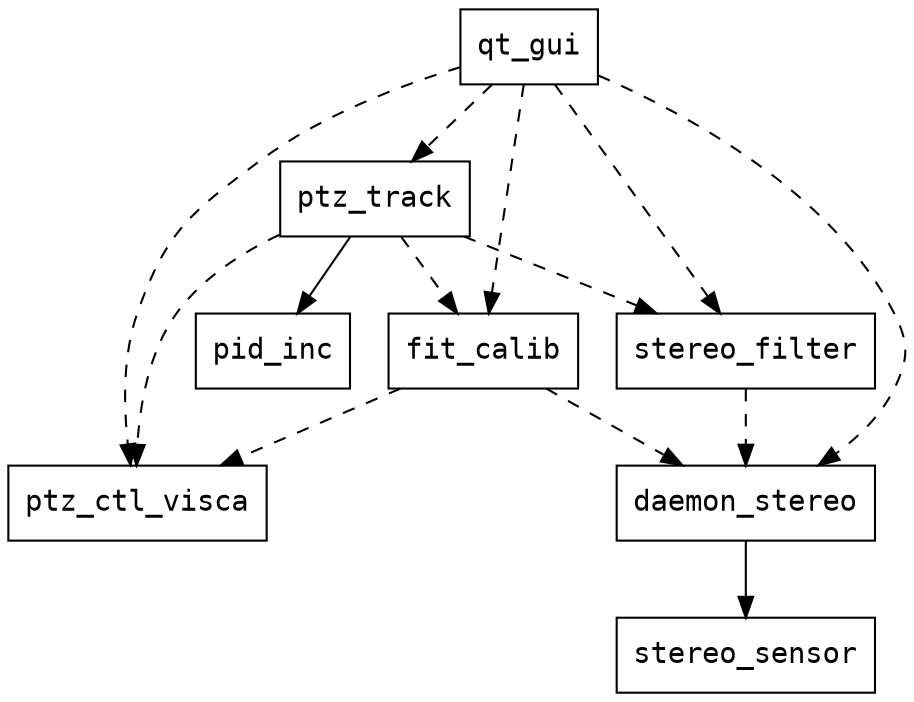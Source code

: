 digraph class {
	node [shape = "record", fontname = "Consolas"] 
	edge [arrowhead = "empty", fontname = "Consolas"]
	

	ptz_ctl_visca [label = "{ptz_ctl_visca}"] 
	

	stereo_sensor [label = "{stereo_sensor}"] 
	daemon_stereo [label = "{daemon_stereo}"] 
	
	stereo_filter [label = "{stereo_filter}"] 
	
	fit_calib [label = "{fit_calib}"] 
	
	ptz_track [label = "{ptz_track}"]
	
	pid_inc [label = "{pid_inc}"] 
	
	qt_gui [label = "{qt_gui}"]
	
	daemon_stereo -> stereo_sensor [arrowhead="normal", style="normal"]
	stereo_filter -> daemon_stereo [arrowhead="normal", style="dashed"]
	fit_calib -> daemon_stereo [arrowhead="normal", style="dashed"]
	fit_calib -> ptz_ctl_visca [arrowhead="normal", style="dashed"]
	ptz_track -> stereo_filter [arrowhead="normal", style="dashed"]
	ptz_track -> ptz_ctl_visca [arrowhead="normal", style="dashed"]
	ptz_track -> fit_calib [arrowhead="normal", style="dashed"]
	ptz_track -> pid_inc [arrowhead="normal", style="normal"]
	qt_gui -> ptz_ctl_visca [arrowhead="normal", style="dashed"]
	qt_gui -> daemon_stereo [arrowhead="normal", style="dashed"]
	qt_gui -> stereo_filter [arrowhead="normal", style="dashed"]
	qt_gui -> fit_calib [arrowhead="normal", style="dashed"]
	qt_gui -> ptz_track [arrowhead="normal", style="dashed"]
}